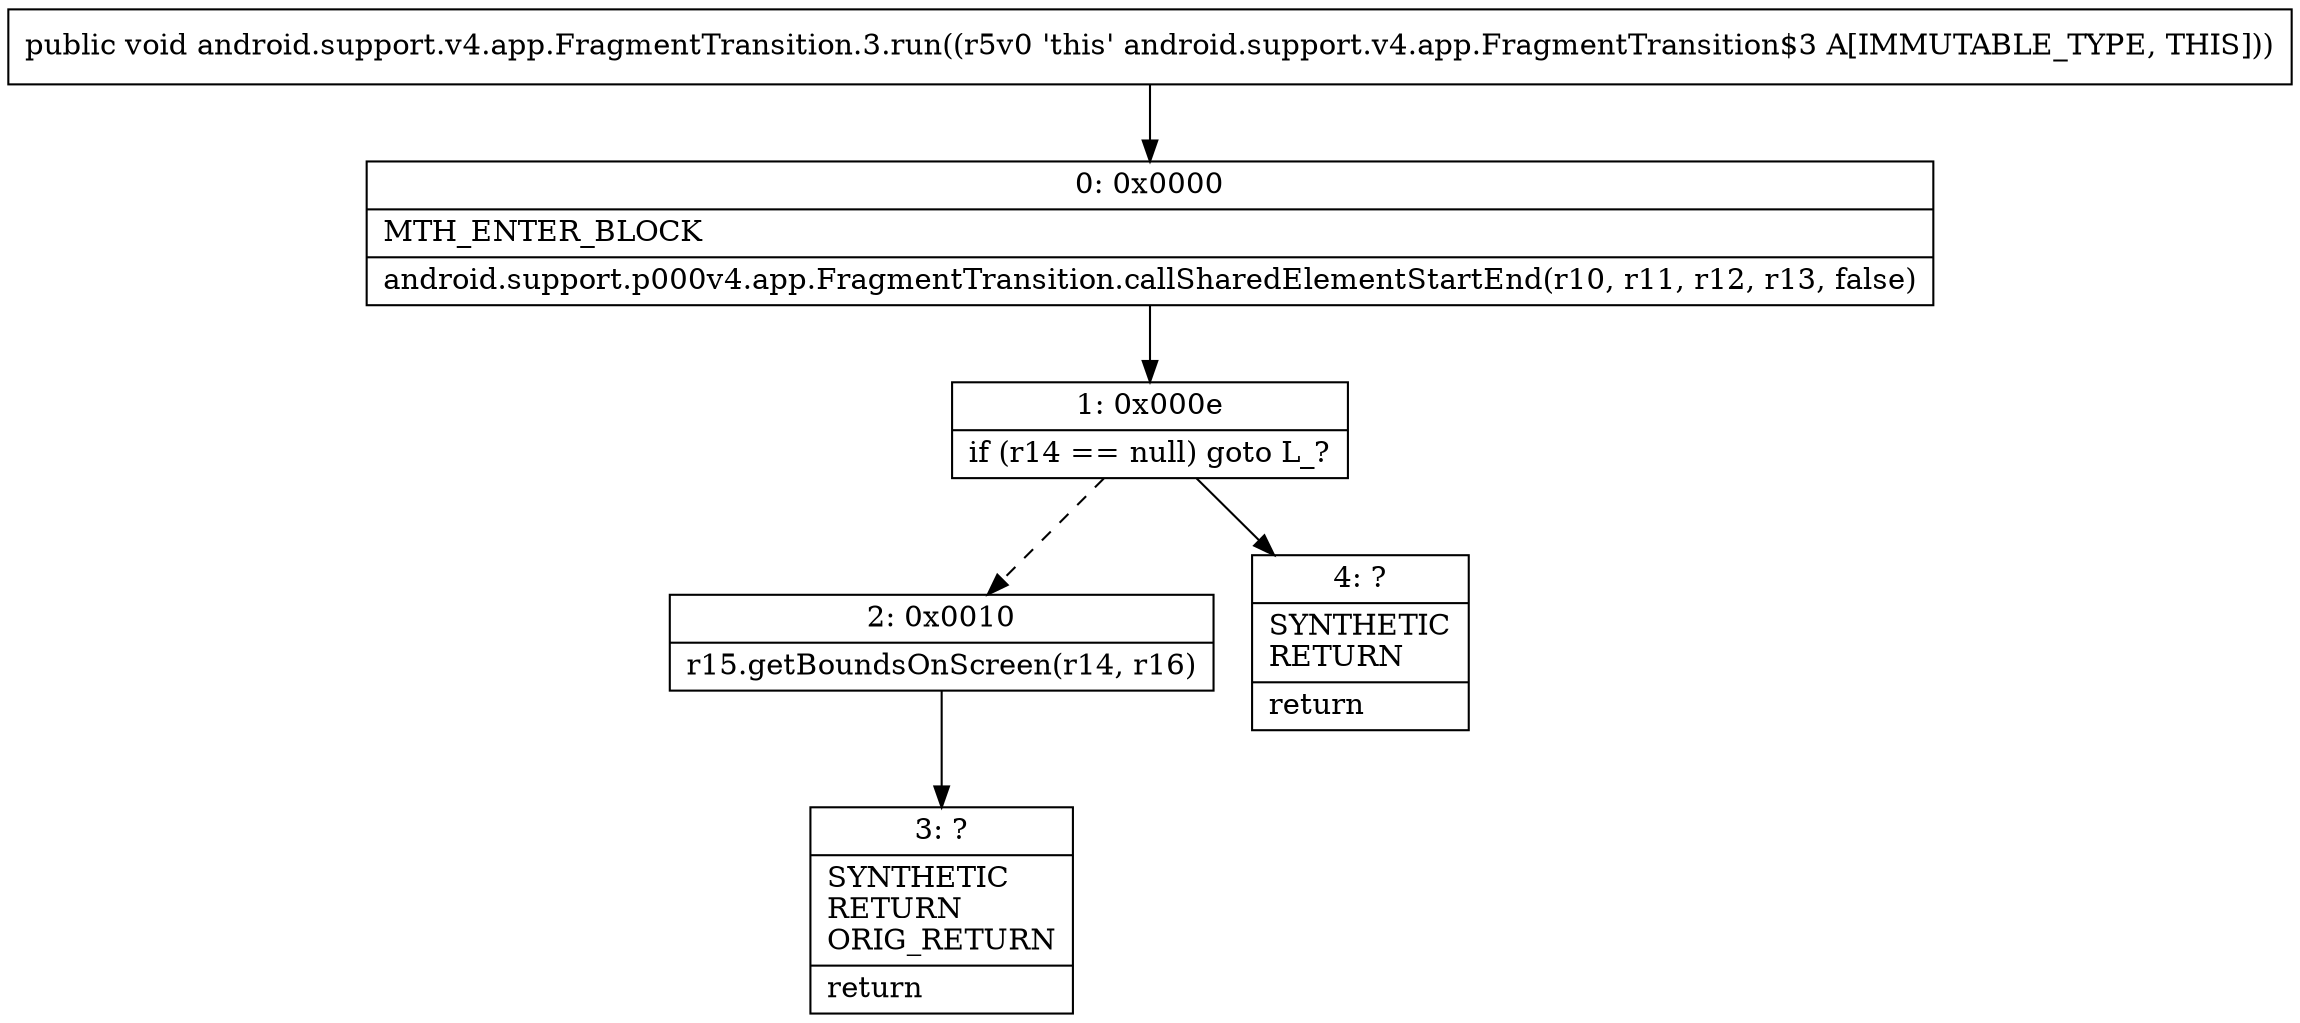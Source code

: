 digraph "CFG forandroid.support.v4.app.FragmentTransition.3.run()V" {
Node_0 [shape=record,label="{0\:\ 0x0000|MTH_ENTER_BLOCK\l|android.support.p000v4.app.FragmentTransition.callSharedElementStartEnd(r10, r11, r12, r13, false)\l}"];
Node_1 [shape=record,label="{1\:\ 0x000e|if (r14 == null) goto L_?\l}"];
Node_2 [shape=record,label="{2\:\ 0x0010|r15.getBoundsOnScreen(r14, r16)\l}"];
Node_3 [shape=record,label="{3\:\ ?|SYNTHETIC\lRETURN\lORIG_RETURN\l|return\l}"];
Node_4 [shape=record,label="{4\:\ ?|SYNTHETIC\lRETURN\l|return\l}"];
MethodNode[shape=record,label="{public void android.support.v4.app.FragmentTransition.3.run((r5v0 'this' android.support.v4.app.FragmentTransition$3 A[IMMUTABLE_TYPE, THIS])) }"];
MethodNode -> Node_0;
Node_0 -> Node_1;
Node_1 -> Node_2[style=dashed];
Node_1 -> Node_4;
Node_2 -> Node_3;
}

